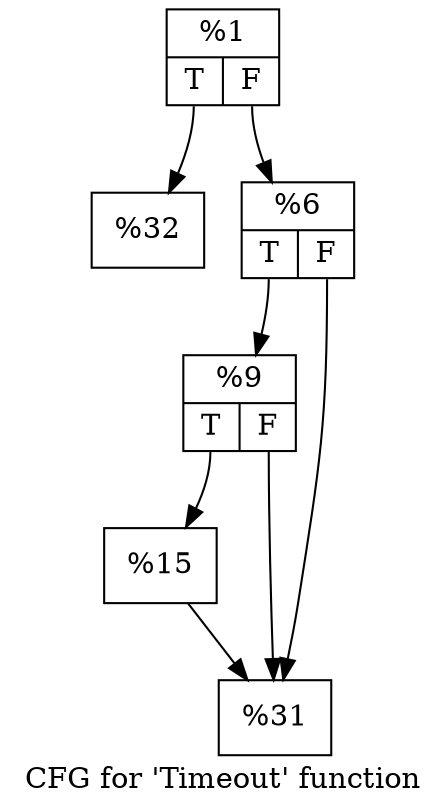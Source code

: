 digraph "CFG for 'Timeout' function" {
	label="CFG for 'Timeout' function";

	Node0x1044b50 [shape=record,label="{%1|{<s0>T|<s1>F}}"];
	Node0x1044b50:s0 -> Node0x1044dd0;
	Node0x1044b50:s1 -> Node0x1044e20;
	Node0x1044e20 [shape=record,label="{%6|{<s0>T|<s1>F}}"];
	Node0x1044e20:s0 -> Node0x1044d10;
	Node0x1044e20:s1 -> Node0x1045060;
	Node0x1044d10 [shape=record,label="{%9|{<s0>T|<s1>F}}"];
	Node0x1044d10:s0 -> Node0x1045350;
	Node0x1044d10:s1 -> Node0x1045060;
	Node0x1045350 [shape=record,label="{%15}"];
	Node0x1045350 -> Node0x1045060;
	Node0x1045060 [shape=record,label="{%31}"];
	Node0x1044dd0 [shape=record,label="{%32}"];
}
